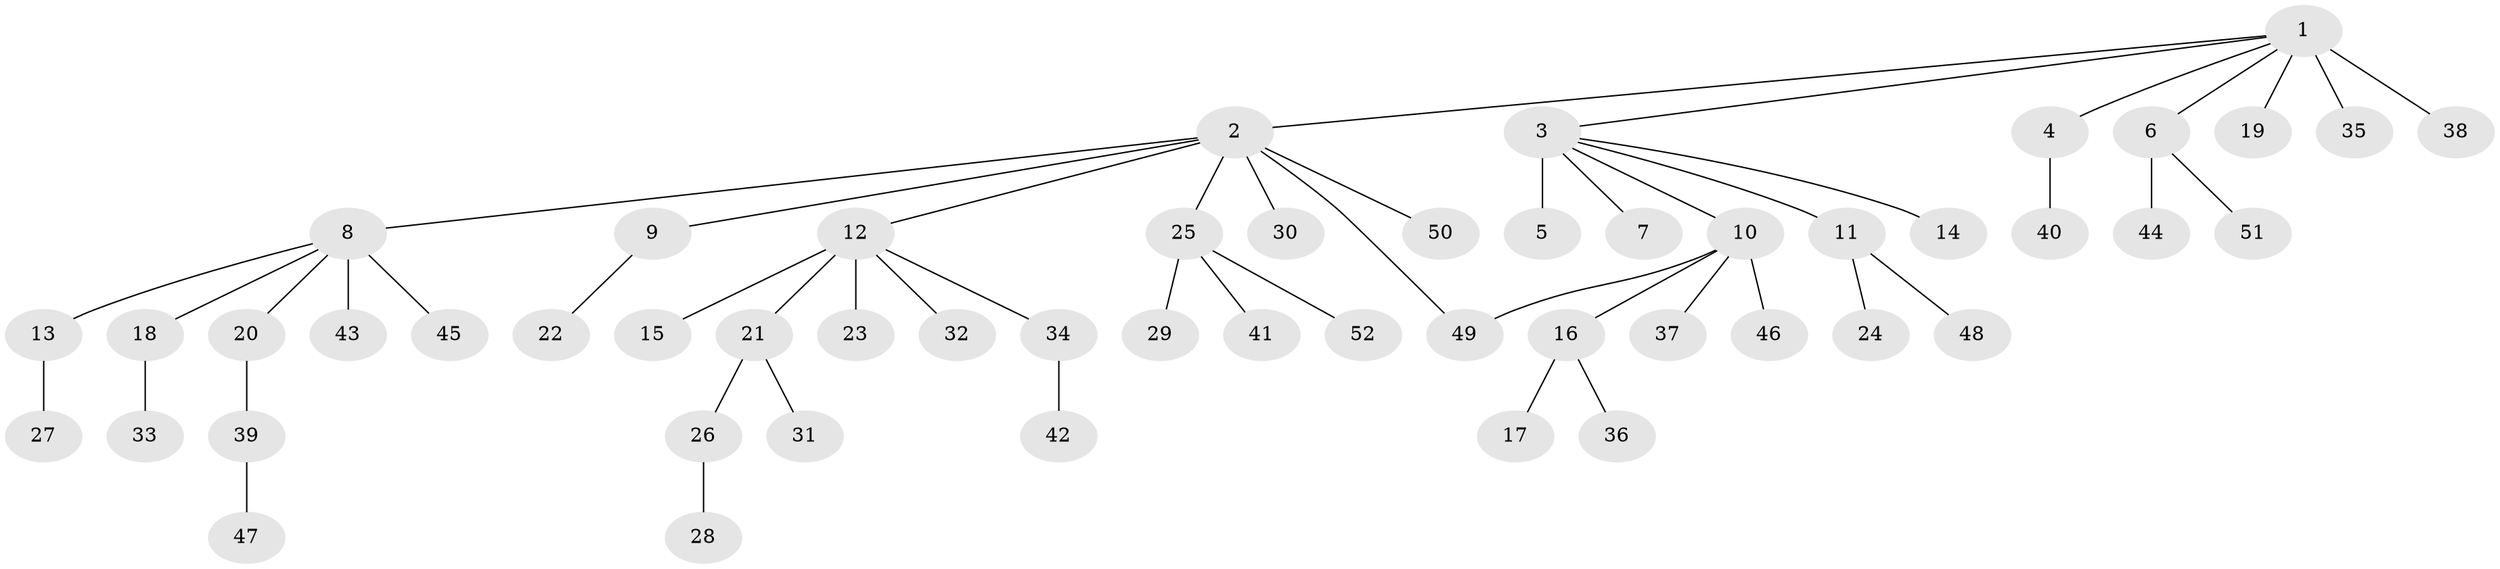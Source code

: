 // original degree distribution, {11: 0.009708737864077669, 9: 0.02912621359223301, 13: 0.009708737864077669, 3: 0.06796116504854369, 1: 0.6407766990291263, 4: 0.04854368932038835, 2: 0.17475728155339806, 6: 0.019417475728155338}
// Generated by graph-tools (version 1.1) at 2025/50/03/04/25 22:50:44]
// undirected, 52 vertices, 52 edges
graph export_dot {
  node [color=gray90,style=filled];
  1;
  2;
  3;
  4;
  5;
  6;
  7;
  8;
  9;
  10;
  11;
  12;
  13;
  14;
  15;
  16;
  17;
  18;
  19;
  20;
  21;
  22;
  23;
  24;
  25;
  26;
  27;
  28;
  29;
  30;
  31;
  32;
  33;
  34;
  35;
  36;
  37;
  38;
  39;
  40;
  41;
  42;
  43;
  44;
  45;
  46;
  47;
  48;
  49;
  50;
  51;
  52;
  1 -- 2 [weight=1.0];
  1 -- 3 [weight=1.0];
  1 -- 4 [weight=1.0];
  1 -- 6 [weight=1.0];
  1 -- 19 [weight=1.0];
  1 -- 35 [weight=4.0];
  1 -- 38 [weight=1.0];
  2 -- 8 [weight=1.0];
  2 -- 9 [weight=1.0];
  2 -- 12 [weight=1.0];
  2 -- 25 [weight=1.0];
  2 -- 30 [weight=1.0];
  2 -- 49 [weight=1.0];
  2 -- 50 [weight=1.0];
  3 -- 5 [weight=7.0];
  3 -- 7 [weight=1.0];
  3 -- 10 [weight=1.0];
  3 -- 11 [weight=1.0];
  3 -- 14 [weight=1.0];
  4 -- 40 [weight=1.0];
  6 -- 44 [weight=1.0];
  6 -- 51 [weight=1.0];
  8 -- 13 [weight=1.0];
  8 -- 18 [weight=1.0];
  8 -- 20 [weight=1.0];
  8 -- 43 [weight=3.0];
  8 -- 45 [weight=1.0];
  9 -- 22 [weight=1.0];
  10 -- 16 [weight=1.0];
  10 -- 37 [weight=1.0];
  10 -- 46 [weight=1.0];
  10 -- 49 [weight=1.0];
  11 -- 24 [weight=1.0];
  11 -- 48 [weight=1.0];
  12 -- 15 [weight=1.0];
  12 -- 21 [weight=1.0];
  12 -- 23 [weight=3.0];
  12 -- 32 [weight=1.0];
  12 -- 34 [weight=1.0];
  13 -- 27 [weight=3.0];
  16 -- 17 [weight=1.0];
  16 -- 36 [weight=1.0];
  18 -- 33 [weight=1.0];
  20 -- 39 [weight=1.0];
  21 -- 26 [weight=1.0];
  21 -- 31 [weight=1.0];
  25 -- 29 [weight=1.0];
  25 -- 41 [weight=2.0];
  25 -- 52 [weight=1.0];
  26 -- 28 [weight=1.0];
  34 -- 42 [weight=1.0];
  39 -- 47 [weight=1.0];
}

